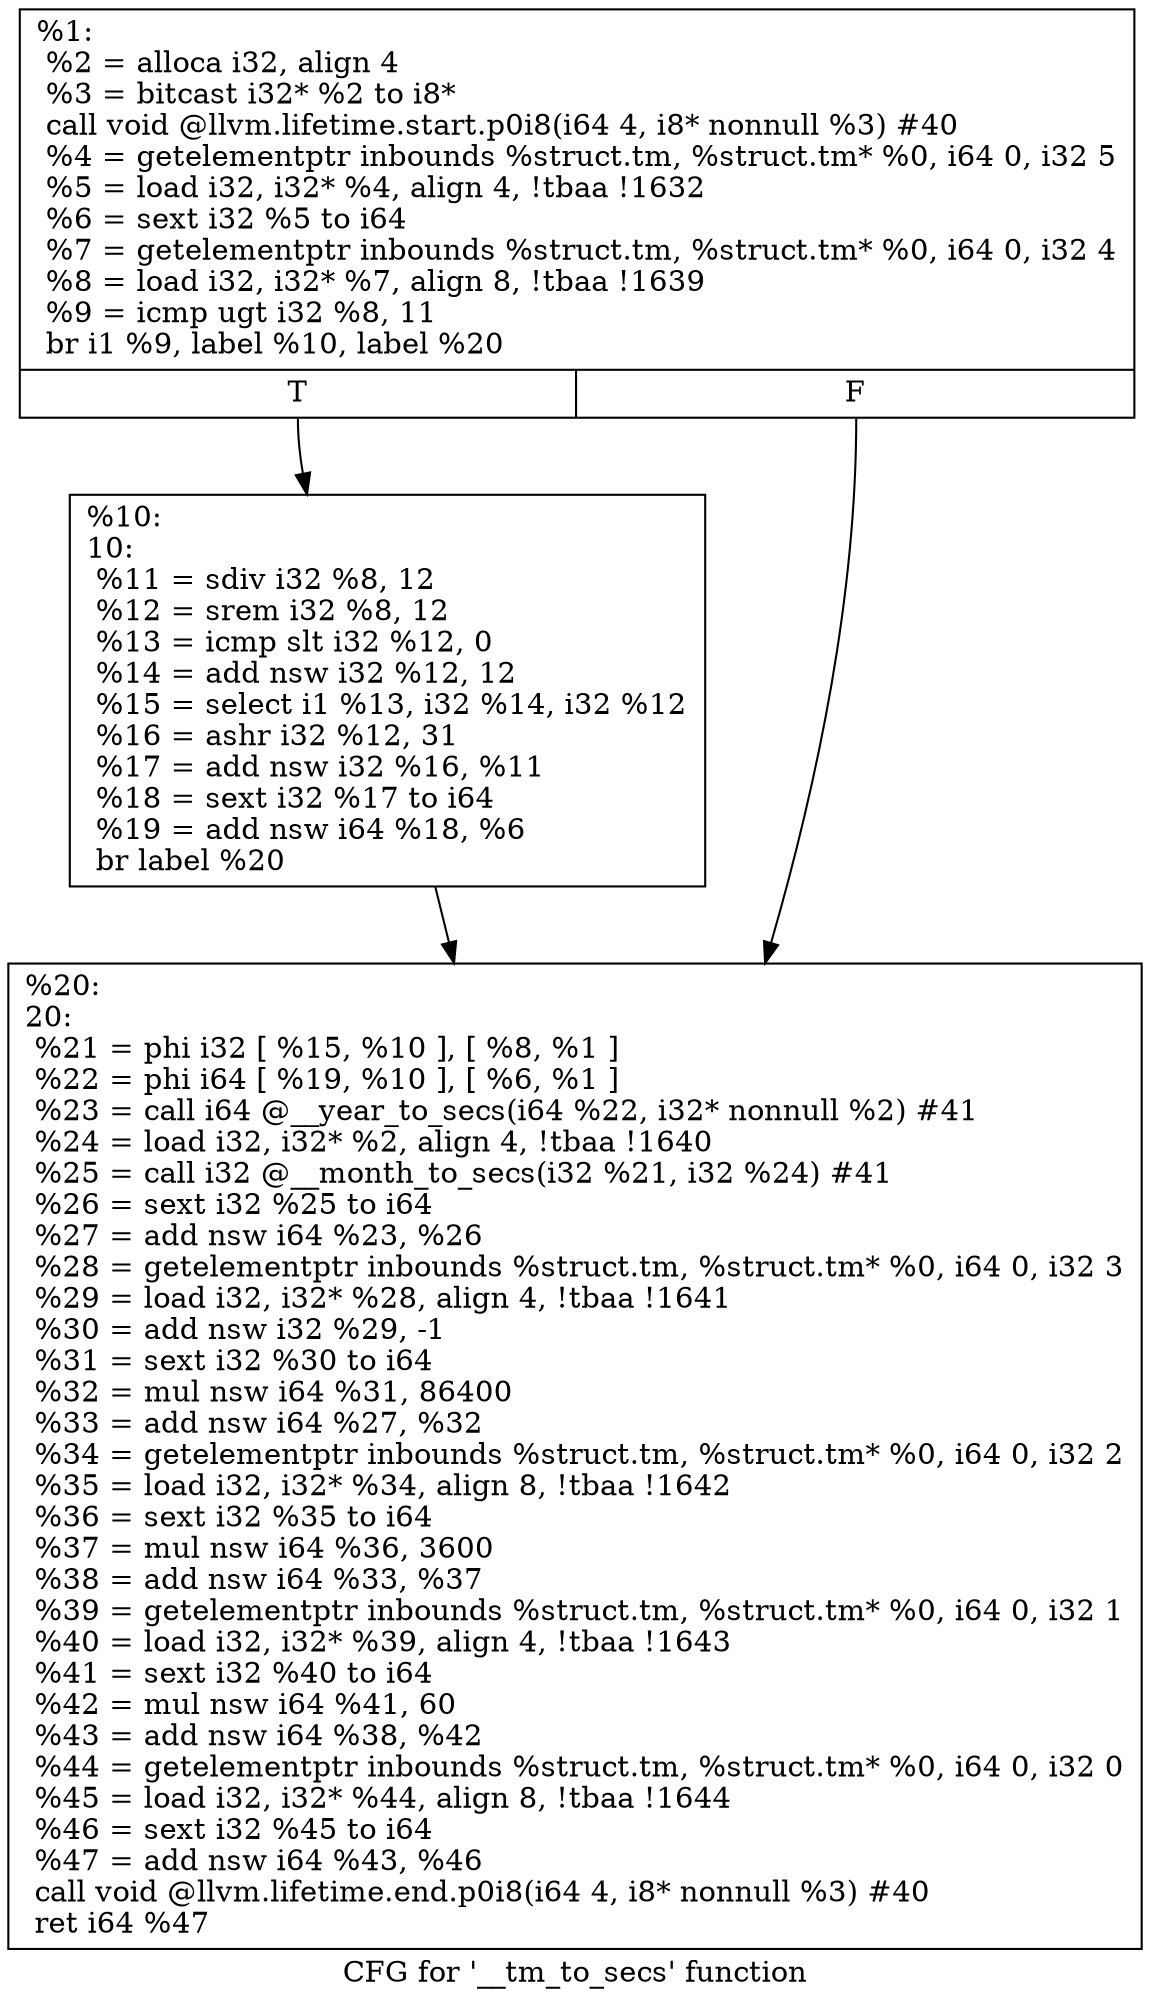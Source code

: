 digraph "CFG for '__tm_to_secs' function" {
	label="CFG for '__tm_to_secs' function";

	Node0x1831da0 [shape=record,label="{%1:\l  %2 = alloca i32, align 4\l  %3 = bitcast i32* %2 to i8*\l  call void @llvm.lifetime.start.p0i8(i64 4, i8* nonnull %3) #40\l  %4 = getelementptr inbounds %struct.tm, %struct.tm* %0, i64 0, i32 5\l  %5 = load i32, i32* %4, align 4, !tbaa !1632\l  %6 = sext i32 %5 to i64\l  %7 = getelementptr inbounds %struct.tm, %struct.tm* %0, i64 0, i32 4\l  %8 = load i32, i32* %7, align 8, !tbaa !1639\l  %9 = icmp ugt i32 %8, 11\l  br i1 %9, label %10, label %20\l|{<s0>T|<s1>F}}"];
	Node0x1831da0:s0 -> Node0x1831e20;
	Node0x1831da0:s1 -> Node0x1831e70;
	Node0x1831e20 [shape=record,label="{%10:\l10:                                               \l  %11 = sdiv i32 %8, 12\l  %12 = srem i32 %8, 12\l  %13 = icmp slt i32 %12, 0\l  %14 = add nsw i32 %12, 12\l  %15 = select i1 %13, i32 %14, i32 %12\l  %16 = ashr i32 %12, 31\l  %17 = add nsw i32 %16, %11\l  %18 = sext i32 %17 to i64\l  %19 = add nsw i64 %18, %6\l  br label %20\l}"];
	Node0x1831e20 -> Node0x1831e70;
	Node0x1831e70 [shape=record,label="{%20:\l20:                                               \l  %21 = phi i32 [ %15, %10 ], [ %8, %1 ]\l  %22 = phi i64 [ %19, %10 ], [ %6, %1 ]\l  %23 = call i64 @__year_to_secs(i64 %22, i32* nonnull %2) #41\l  %24 = load i32, i32* %2, align 4, !tbaa !1640\l  %25 = call i32 @__month_to_secs(i32 %21, i32 %24) #41\l  %26 = sext i32 %25 to i64\l  %27 = add nsw i64 %23, %26\l  %28 = getelementptr inbounds %struct.tm, %struct.tm* %0, i64 0, i32 3\l  %29 = load i32, i32* %28, align 4, !tbaa !1641\l  %30 = add nsw i32 %29, -1\l  %31 = sext i32 %30 to i64\l  %32 = mul nsw i64 %31, 86400\l  %33 = add nsw i64 %27, %32\l  %34 = getelementptr inbounds %struct.tm, %struct.tm* %0, i64 0, i32 2\l  %35 = load i32, i32* %34, align 8, !tbaa !1642\l  %36 = sext i32 %35 to i64\l  %37 = mul nsw i64 %36, 3600\l  %38 = add nsw i64 %33, %37\l  %39 = getelementptr inbounds %struct.tm, %struct.tm* %0, i64 0, i32 1\l  %40 = load i32, i32* %39, align 4, !tbaa !1643\l  %41 = sext i32 %40 to i64\l  %42 = mul nsw i64 %41, 60\l  %43 = add nsw i64 %38, %42\l  %44 = getelementptr inbounds %struct.tm, %struct.tm* %0, i64 0, i32 0\l  %45 = load i32, i32* %44, align 8, !tbaa !1644\l  %46 = sext i32 %45 to i64\l  %47 = add nsw i64 %43, %46\l  call void @llvm.lifetime.end.p0i8(i64 4, i8* nonnull %3) #40\l  ret i64 %47\l}"];
}
